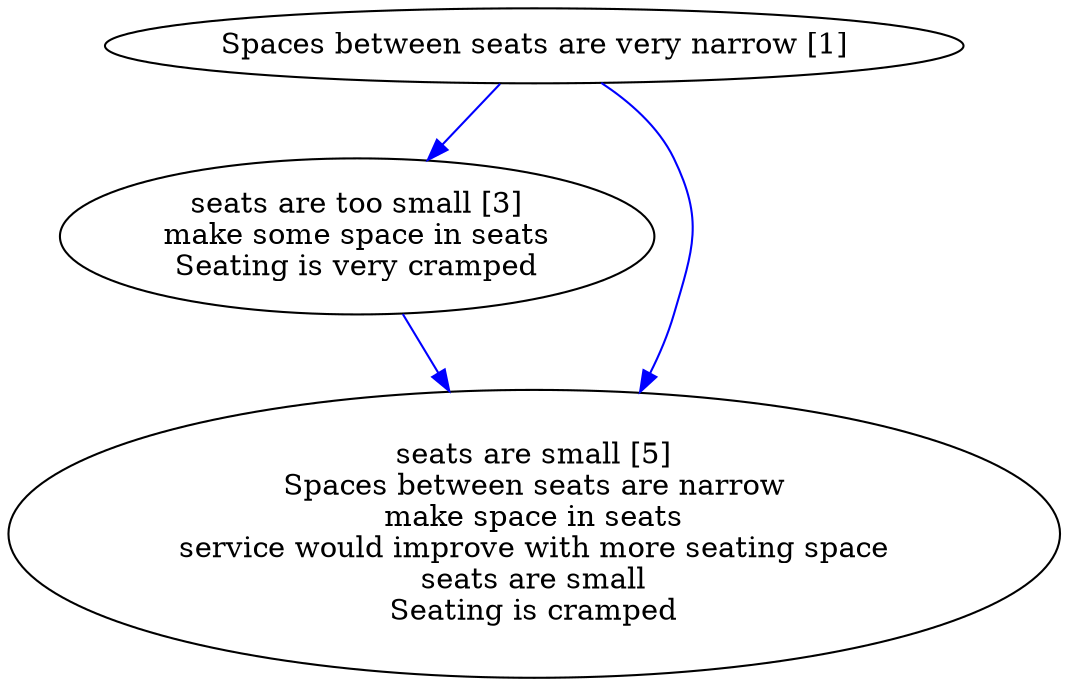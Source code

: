 digraph collapsedGraph {
"seats are too small [3]\nmake some space in seats\nSeating is very cramped""seats are small [5]\nSpaces between seats are narrow\nmake space in seats\nservice would improve with more seating space\nseats are small\nSeating is cramped""Spaces between seats are very narrow [1]""seats are too small [3]\nmake some space in seats\nSeating is very cramped" -> "seats are small [5]\nSpaces between seats are narrow\nmake space in seats\nservice would improve with more seating space\nseats are small\nSeating is cramped" [color=blue]
"Spaces between seats are very narrow [1]" -> "seats are too small [3]\nmake some space in seats\nSeating is very cramped" [color=blue]
"Spaces between seats are very narrow [1]" -> "seats are small [5]\nSpaces between seats are narrow\nmake space in seats\nservice would improve with more seating space\nseats are small\nSeating is cramped" [color=blue]
}